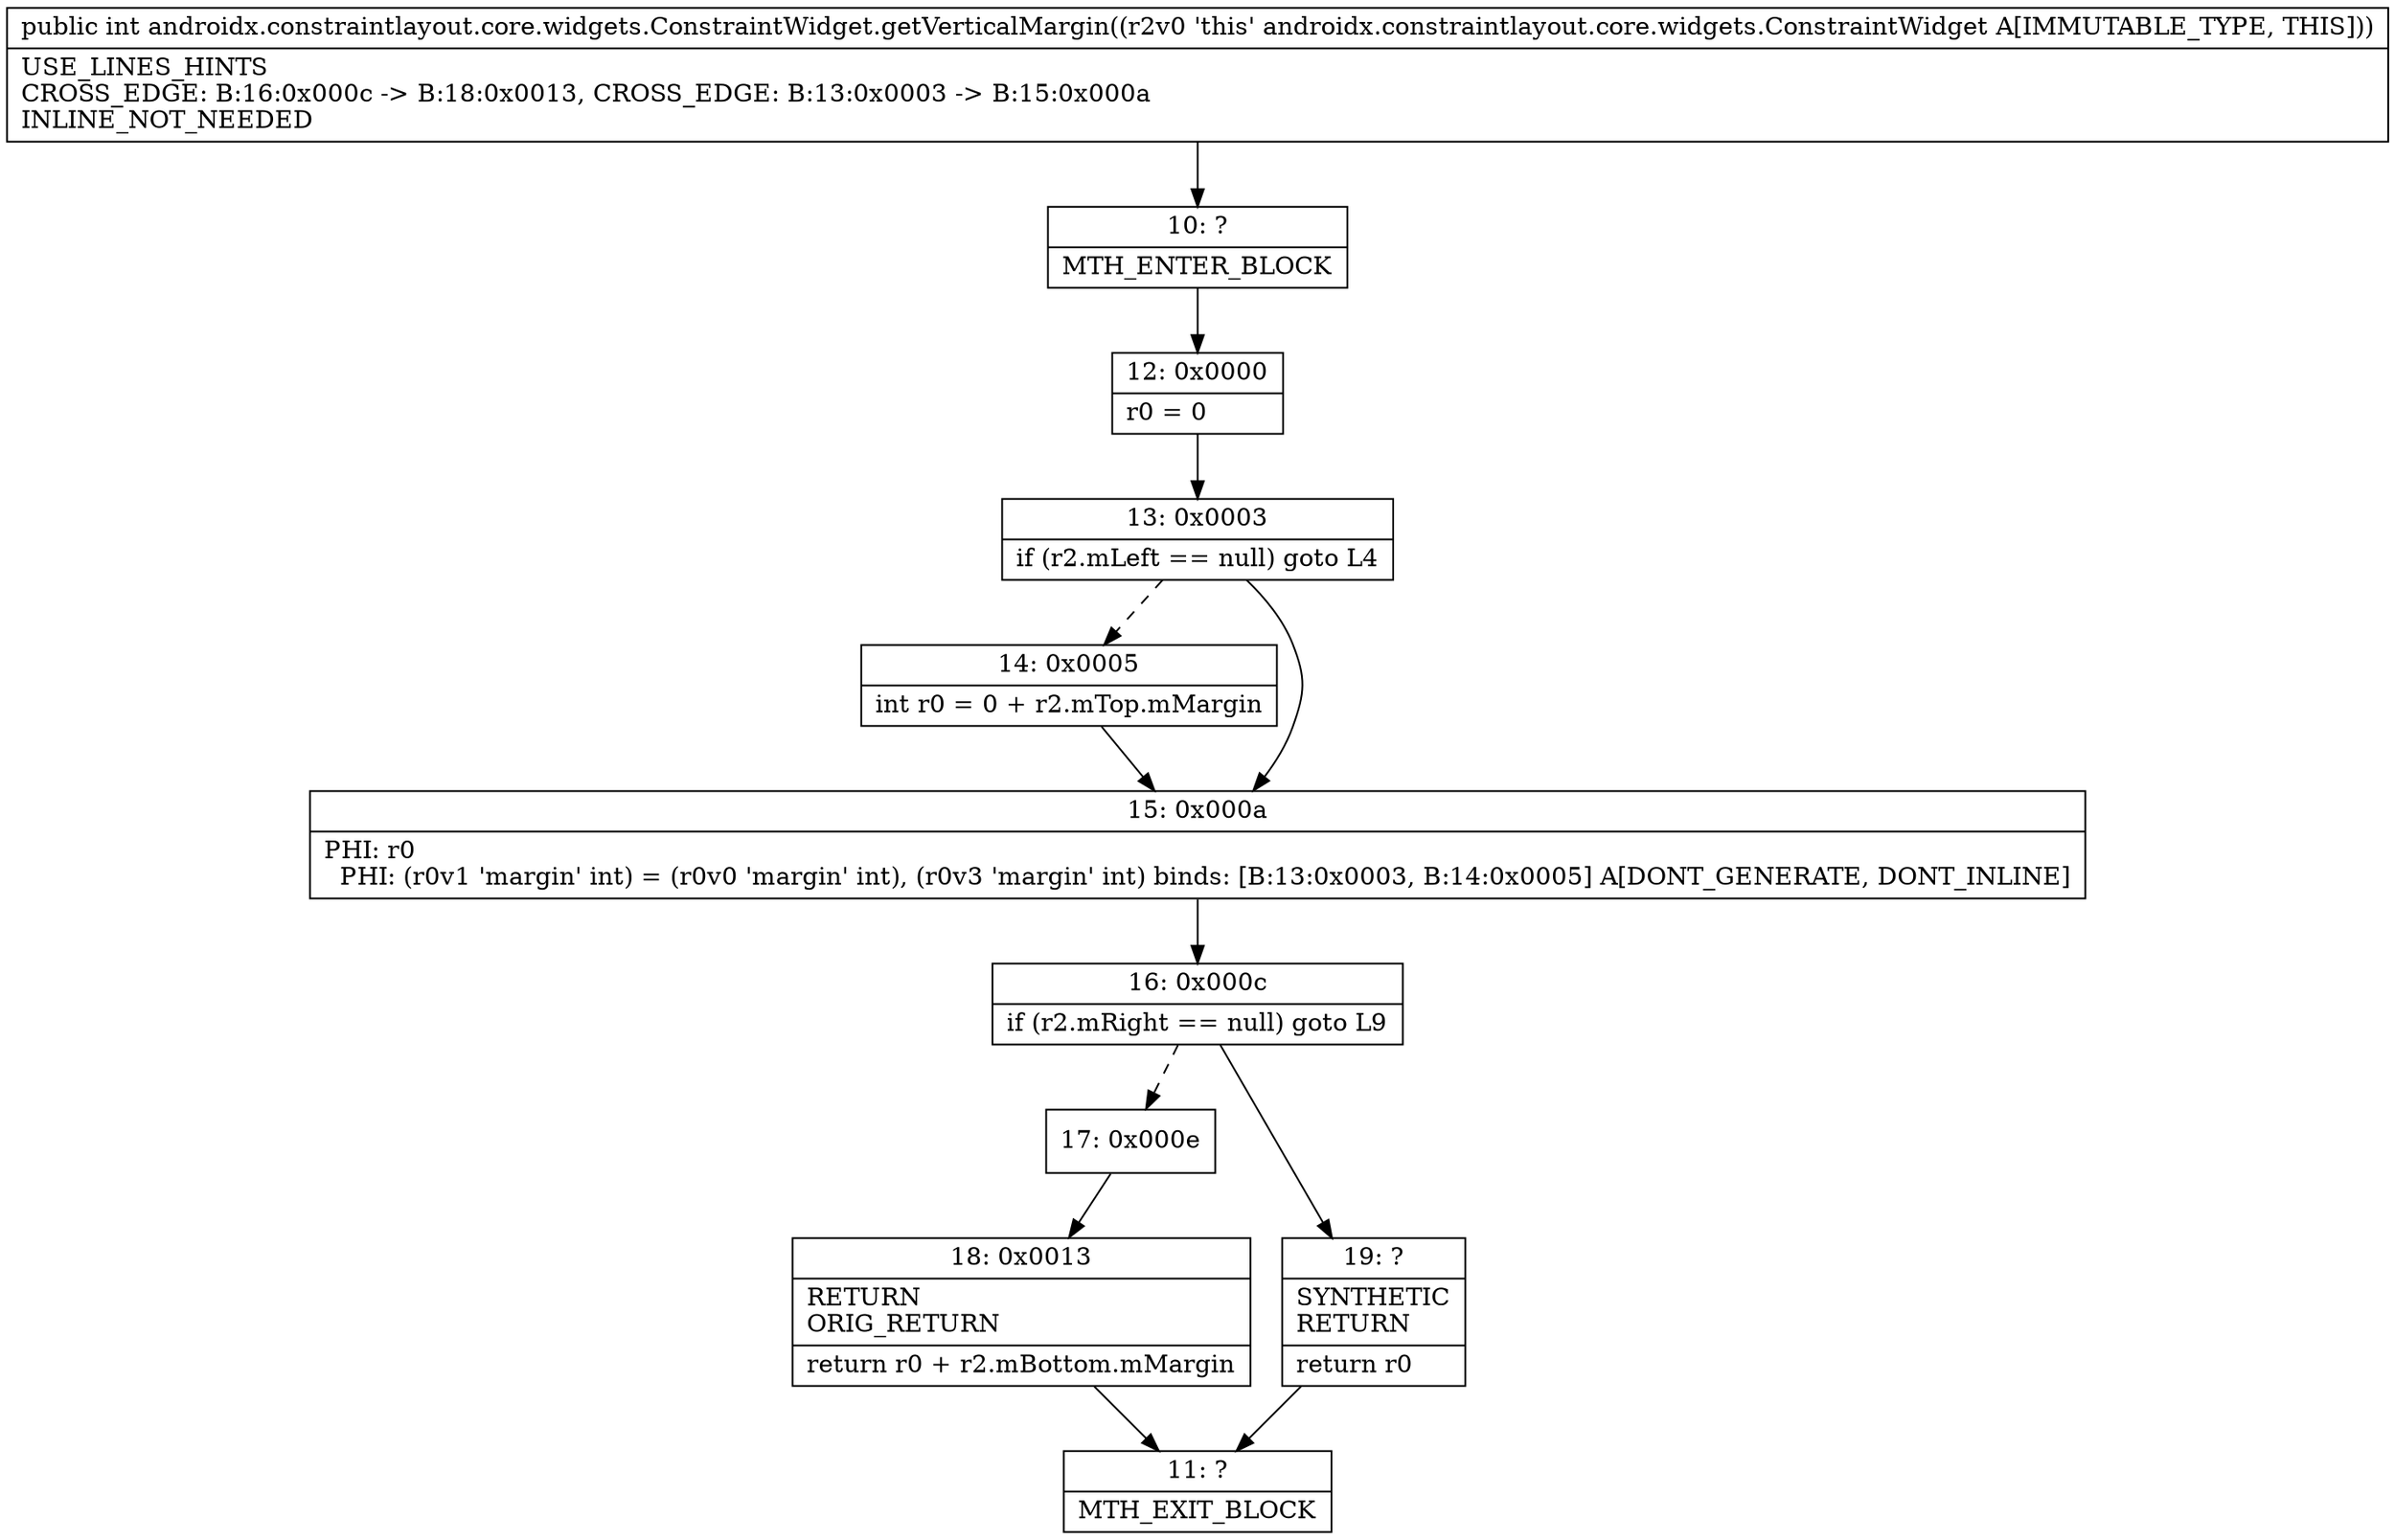 digraph "CFG forandroidx.constraintlayout.core.widgets.ConstraintWidget.getVerticalMargin()I" {
Node_10 [shape=record,label="{10\:\ ?|MTH_ENTER_BLOCK\l}"];
Node_12 [shape=record,label="{12\:\ 0x0000|r0 = 0\l}"];
Node_13 [shape=record,label="{13\:\ 0x0003|if (r2.mLeft == null) goto L4\l}"];
Node_14 [shape=record,label="{14\:\ 0x0005|int r0 = 0 + r2.mTop.mMargin\l}"];
Node_15 [shape=record,label="{15\:\ 0x000a|PHI: r0 \l  PHI: (r0v1 'margin' int) = (r0v0 'margin' int), (r0v3 'margin' int) binds: [B:13:0x0003, B:14:0x0005] A[DONT_GENERATE, DONT_INLINE]\l}"];
Node_16 [shape=record,label="{16\:\ 0x000c|if (r2.mRight == null) goto L9\l}"];
Node_17 [shape=record,label="{17\:\ 0x000e}"];
Node_18 [shape=record,label="{18\:\ 0x0013|RETURN\lORIG_RETURN\l|return r0 + r2.mBottom.mMargin\l}"];
Node_11 [shape=record,label="{11\:\ ?|MTH_EXIT_BLOCK\l}"];
Node_19 [shape=record,label="{19\:\ ?|SYNTHETIC\lRETURN\l|return r0\l}"];
MethodNode[shape=record,label="{public int androidx.constraintlayout.core.widgets.ConstraintWidget.getVerticalMargin((r2v0 'this' androidx.constraintlayout.core.widgets.ConstraintWidget A[IMMUTABLE_TYPE, THIS]))  | USE_LINES_HINTS\lCROSS_EDGE: B:16:0x000c \-\> B:18:0x0013, CROSS_EDGE: B:13:0x0003 \-\> B:15:0x000a\lINLINE_NOT_NEEDED\l}"];
MethodNode -> Node_10;Node_10 -> Node_12;
Node_12 -> Node_13;
Node_13 -> Node_14[style=dashed];
Node_13 -> Node_15;
Node_14 -> Node_15;
Node_15 -> Node_16;
Node_16 -> Node_17[style=dashed];
Node_16 -> Node_19;
Node_17 -> Node_18;
Node_18 -> Node_11;
Node_19 -> Node_11;
}

